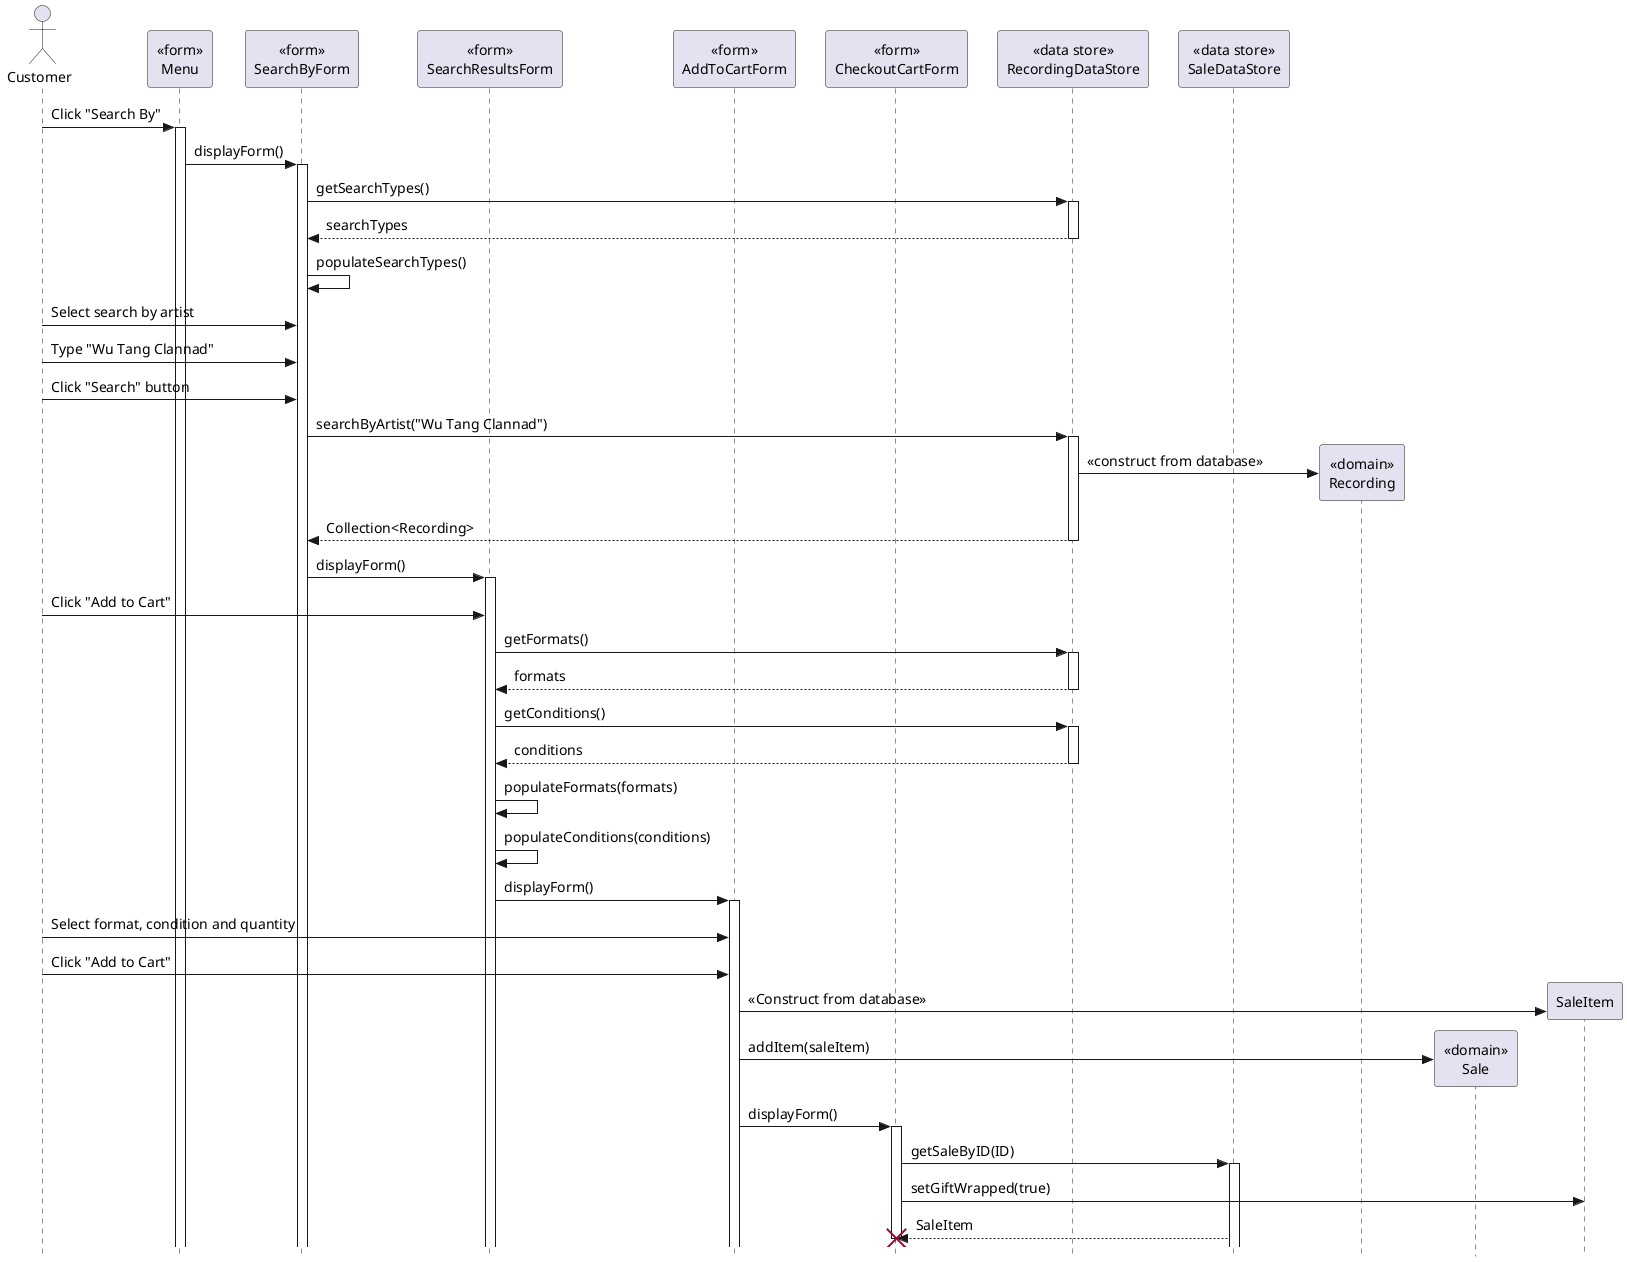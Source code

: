 @startuml

skinparam {
  Style StrictUML
  RoundCorner 5
  ParticipantPadding 10
  Padding 2
  SequenceStereotype {
    Font {
      Size 12
      Style plain
    }
  }
  Defaultfontsize 14
  Classfontsize 16
}

' === Actors / Participants

actor "Customer" as cus

participant "Menu" as menu <<form>>
participant "SearchByForm" as sea <<form>>
participant "SearchResultsForm" as sear <<form>>
participant "AddToCartForm" as add <<form>>
participant "CheckoutCartForm" as check <<form>>

participant "RecordingDataStore" as rec <<data store>>
participant "SaleDataStore" as saleDS <<data store>>

participant "Recording" as recDom <<domain>>
participant "Sale" as sale <<domain>>
participant "SaleItem" as saleI

' === Messages ===

cus -> menu : Click "Search By"

menu++
menu -> sea : displayForm()
sea++
sea -> rec : getSearchTypes()
rec++
sea <-- rec : searchTypes
rec--
sea -> sea : populateSearchTypes()

cus -> sea : Select search by artist
cus -> sea : Type "Wu Tang Clannad"
cus -> sea : Click "Search" button

sea -> rec : searchByArtist("Wu Tang Clannad")
rec++
create recDom
rec -> recDom : <<construct from database>>
return Collection<Recording>

sea -> sear : displayForm()
sear++

cus -> sear : Click "Add to Cart"

sear -> rec : getFormats()
rec++
sear <-- rec : formats
rec--
sear -> rec : getConditions()
rec++
sear <-- rec : conditions
rec--

sear -> sear : populateFormats(formats)
sear -> sear : populateConditions(conditions)
sear -> add : displayForm()
add++

cus -> add : Select format, condition and quantity
cus -> add : Click "Add to Cart"
create saleI
add -> saleI : <<Construct from database>>

create sale
add -> sale : addItem(saleItem)
add -> check : displayForm()
check++

check -> saleDS : getSaleByID(ID)
saleDS++
check -> saleI : setGiftWrapped(true)

check <-- saleDS : SaleItem
destroy check





@enduml
